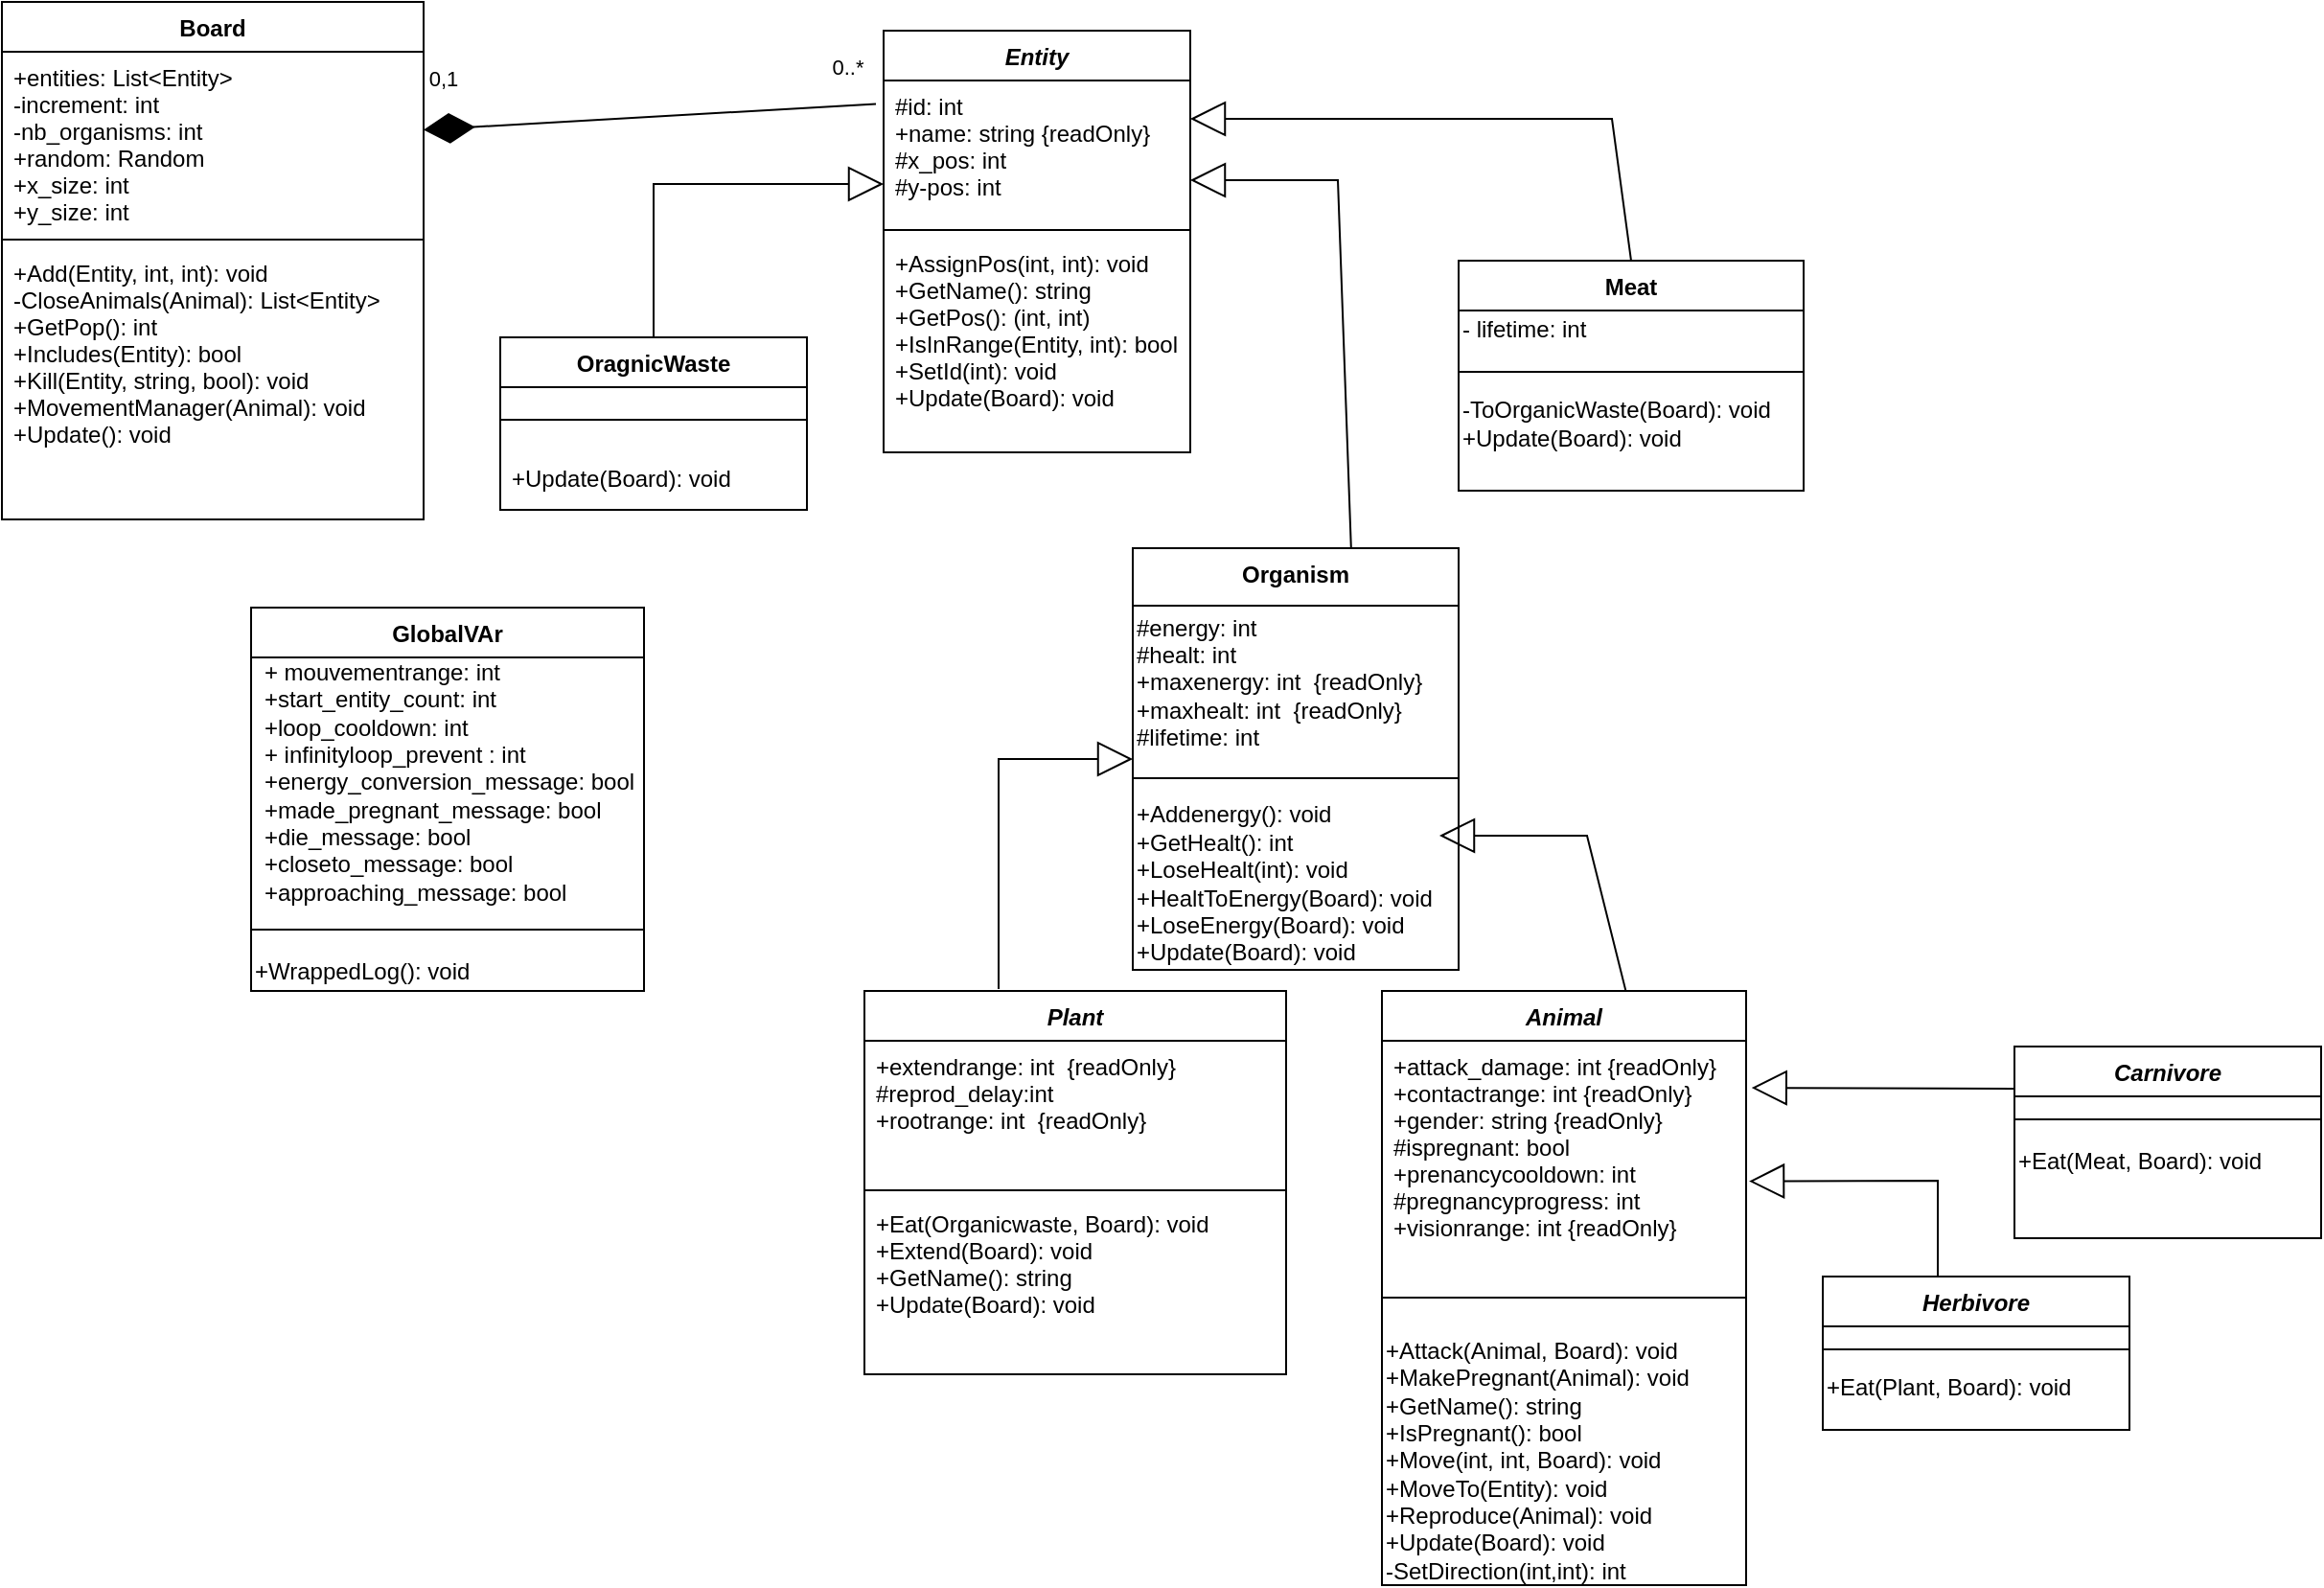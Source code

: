 <mxfile version="16.1.2" type="device"><diagram id="C5RBs43oDa-KdzZeNtuy" name="Page-1"><mxGraphModel dx="1580" dy="882" grid="1" gridSize="10" guides="1" tooltips="1" connect="1" arrows="1" fold="1" page="1" pageScale="1" pageWidth="827" pageHeight="1169" background="none" math="0" shadow="0"><root><mxCell id="WIyWlLk6GJQsqaUBKTNV-0"/><mxCell id="WIyWlLk6GJQsqaUBKTNV-1" parent="WIyWlLk6GJQsqaUBKTNV-0"/><mxCell id="zkfFHV4jXpPFQw0GAbJ--17" value="Board" style="swimlane;fontStyle=1;align=center;verticalAlign=top;childLayout=stackLayout;horizontal=1;startSize=26;horizontalStack=0;resizeParent=1;resizeLast=0;collapsible=1;marginBottom=0;rounded=0;shadow=0;strokeWidth=1;" parent="WIyWlLk6GJQsqaUBKTNV-1" vertex="1"><mxGeometry x="340" y="215" width="220" height="270" as="geometry"><mxRectangle x="550" y="140" width="160" height="26" as="alternateBounds"/></mxGeometry></mxCell><mxCell id="zkfFHV4jXpPFQw0GAbJ--18" value="+entities: List&lt;Entity&gt;&#10;-increment: int&#10;-nb_organisms: int&#10;+random: Random&#10;+x_size: int&#10;+y_size: int" style="text;align=left;verticalAlign=top;spacingLeft=4;spacingRight=4;overflow=hidden;rotatable=0;points=[[0,0.5],[1,0.5]];portConstraint=eastwest;" parent="zkfFHV4jXpPFQw0GAbJ--17" vertex="1"><mxGeometry y="26" width="220" height="94" as="geometry"/></mxCell><mxCell id="zkfFHV4jXpPFQw0GAbJ--23" value="" style="line;html=1;strokeWidth=1;align=left;verticalAlign=middle;spacingTop=-1;spacingLeft=3;spacingRight=3;rotatable=0;labelPosition=right;points=[];portConstraint=eastwest;" parent="zkfFHV4jXpPFQw0GAbJ--17" vertex="1"><mxGeometry y="120" width="220" height="8" as="geometry"/></mxCell><mxCell id="zkfFHV4jXpPFQw0GAbJ--24" value="+Add(Entity, int, int): void&#10;-CloseAnimals(Animal): List&lt;Entity&gt;&#10;+GetPop(): int&#10;+Includes(Entity): bool&#10;+Kill(Entity, string, bool): void&#10;+MovementManager(Animal): void&#10;+Update(): void" style="text;align=left;verticalAlign=top;spacingLeft=4;spacingRight=4;overflow=hidden;rotatable=0;points=[[0,0.5],[1,0.5]];portConstraint=eastwest;" parent="zkfFHV4jXpPFQw0GAbJ--17" vertex="1"><mxGeometry y="128" width="220" height="142" as="geometry"/></mxCell><mxCell id="NZFOMdaCTIEWPMmPQscC-3" value="Organism" style="swimlane;fontStyle=1;align=center;verticalAlign=top;childLayout=stackLayout;horizontal=1;startSize=30;horizontalStack=0;resizeParent=1;resizeLast=0;collapsible=1;marginBottom=0;rounded=0;shadow=0;strokeWidth=1;" parent="WIyWlLk6GJQsqaUBKTNV-1" vertex="1"><mxGeometry x="930" y="500" width="170" height="220" as="geometry"><mxRectangle x="130" y="380" width="160" height="26" as="alternateBounds"/></mxGeometry></mxCell><mxCell id="Iv5NbXPpyVyY59VfGMnv-22" value="#energy: int&lt;br&gt;#healt: int&lt;br&gt;+maxenergy: int&amp;nbsp;&amp;nbsp;{readOnly}&lt;br&gt;+maxhealt: int&amp;nbsp;&amp;nbsp;{readOnly}&lt;br&gt;#lifetime: int" style="text;html=1;align=left;verticalAlign=middle;resizable=0;points=[];autosize=1;strokeColor=none;fillColor=none;" parent="NZFOMdaCTIEWPMmPQscC-3" vertex="1"><mxGeometry y="30" width="170" height="80" as="geometry"/></mxCell><mxCell id="NZFOMdaCTIEWPMmPQscC-4" value="" style="line;html=1;strokeWidth=1;align=left;verticalAlign=middle;spacingTop=-1;spacingLeft=3;spacingRight=3;rotatable=0;labelPosition=right;points=[];portConstraint=eastwest;" parent="NZFOMdaCTIEWPMmPQscC-3" vertex="1"><mxGeometry y="110" width="170" height="20" as="geometry"/></mxCell><mxCell id="NZFOMdaCTIEWPMmPQscC-5" value="+Addenergy(): void&lt;br&gt;+GetHealt(): int&lt;br&gt;+LoseHealt(int): void&lt;br&gt;+HealtToEnergy(Board): void&lt;br&gt;+LoseEnergy(Board): void&lt;br&gt;+Update(Board): void" style="text;html=1;align=left;verticalAlign=middle;resizable=0;points=[];autosize=1;strokeColor=none;fillColor=none;" parent="NZFOMdaCTIEWPMmPQscC-3" vertex="1"><mxGeometry y="130" width="170" height="90" as="geometry"/></mxCell><mxCell id="NZFOMdaCTIEWPMmPQscC-8" value="Meat" style="swimlane;fontStyle=1;align=center;verticalAlign=top;childLayout=stackLayout;horizontal=1;startSize=26;horizontalStack=0;resizeParent=1;resizeLast=0;collapsible=1;marginBottom=0;rounded=0;shadow=0;strokeWidth=1;" parent="WIyWlLk6GJQsqaUBKTNV-1" vertex="1"><mxGeometry x="1100" y="350" width="180" height="120" as="geometry"><mxRectangle x="130" y="380" width="160" height="26" as="alternateBounds"/></mxGeometry></mxCell><mxCell id="Iv5NbXPpyVyY59VfGMnv-20" value="- lifetime: int" style="text;html=1;align=left;verticalAlign=middle;resizable=0;points=[];autosize=1;strokeColor=none;fillColor=none;" parent="NZFOMdaCTIEWPMmPQscC-8" vertex="1"><mxGeometry y="26" width="180" height="20" as="geometry"/></mxCell><mxCell id="NZFOMdaCTIEWPMmPQscC-9" value="" style="line;html=1;strokeWidth=1;align=left;verticalAlign=middle;spacingTop=-1;spacingLeft=3;spacingRight=3;rotatable=0;labelPosition=right;points=[];portConstraint=eastwest;" parent="NZFOMdaCTIEWPMmPQscC-8" vertex="1"><mxGeometry y="46" width="180" height="24" as="geometry"/></mxCell><mxCell id="Iv5NbXPpyVyY59VfGMnv-21" value="-ToOrganicWaste(Board): void&lt;br&gt;&lt;div&gt;&lt;span&gt;+Update(Board): void&lt;/span&gt;&lt;/div&gt;" style="text;html=1;align=left;verticalAlign=middle;resizable=0;points=[];autosize=1;strokeColor=none;fillColor=none;" parent="NZFOMdaCTIEWPMmPQscC-8" vertex="1"><mxGeometry y="70" width="180" height="30" as="geometry"/></mxCell><mxCell id="NZFOMdaCTIEWPMmPQscC-12" value="Herbivore" style="swimlane;fontStyle=3;align=center;verticalAlign=top;childLayout=stackLayout;horizontal=1;startSize=26;horizontalStack=0;resizeParent=1;resizeLast=0;collapsible=1;marginBottom=0;rounded=0;shadow=0;strokeWidth=1;" parent="WIyWlLk6GJQsqaUBKTNV-1" vertex="1"><mxGeometry x="1290" y="880" width="160" height="80" as="geometry"><mxRectangle x="130" y="380" width="160" height="26" as="alternateBounds"/></mxGeometry></mxCell><mxCell id="NZFOMdaCTIEWPMmPQscC-13" value="" style="line;html=1;strokeWidth=1;align=left;verticalAlign=middle;spacingTop=-1;spacingLeft=3;spacingRight=3;rotatable=0;labelPosition=right;points=[];portConstraint=eastwest;" parent="NZFOMdaCTIEWPMmPQscC-12" vertex="1"><mxGeometry y="26" width="160" height="24" as="geometry"/></mxCell><mxCell id="NZFOMdaCTIEWPMmPQscC-31" value="&lt;div&gt;&lt;span&gt;+Eat(Plant, Board): void&lt;/span&gt;&lt;/div&gt;&lt;div&gt;&lt;br&gt;&lt;/div&gt;" style="text;html=1;align=left;verticalAlign=middle;resizable=0;points=[];autosize=1;strokeColor=none;fillColor=none;" parent="NZFOMdaCTIEWPMmPQscC-12" vertex="1"><mxGeometry y="50" width="160" height="30" as="geometry"/></mxCell><mxCell id="NZFOMdaCTIEWPMmPQscC-47" value="Entity" style="swimlane;fontStyle=3;align=center;verticalAlign=top;childLayout=stackLayout;horizontal=1;startSize=26;horizontalStack=0;resizeParent=1;resizeParentMax=0;resizeLast=0;collapsible=1;marginBottom=0;" parent="WIyWlLk6GJQsqaUBKTNV-1" vertex="1"><mxGeometry x="800" y="230" width="160" height="220" as="geometry"/></mxCell><mxCell id="NZFOMdaCTIEWPMmPQscC-48" value="#id: int&#10;+name: string {readOnly}&#10;#x_pos: int&#10;#y-pos: int" style="text;strokeColor=none;fillColor=none;align=left;verticalAlign=top;spacingLeft=4;spacingRight=4;overflow=hidden;rotatable=0;points=[[0,0.5],[1,0.5]];portConstraint=eastwest;" parent="NZFOMdaCTIEWPMmPQscC-47" vertex="1"><mxGeometry y="26" width="160" height="74" as="geometry"/></mxCell><mxCell id="NZFOMdaCTIEWPMmPQscC-49" value="" style="line;strokeWidth=1;fillColor=none;align=left;verticalAlign=middle;spacingTop=-1;spacingLeft=3;spacingRight=3;rotatable=0;labelPosition=right;points=[];portConstraint=eastwest;" parent="NZFOMdaCTIEWPMmPQscC-47" vertex="1"><mxGeometry y="100" width="160" height="8" as="geometry"/></mxCell><mxCell id="NZFOMdaCTIEWPMmPQscC-50" value="+AssignPos(int, int): void&#10;+GetName(): string&#10;+GetPos(): (int, int)&#10;+IsInRange(Entity, int): bool&#10;+SetId(int): void&#10;+Update(Board): void" style="text;strokeColor=none;fillColor=none;align=left;verticalAlign=top;spacingLeft=4;spacingRight=4;overflow=hidden;rotatable=0;points=[[0,0.5],[1,0.5]];portConstraint=eastwest;fontStyle=0" parent="NZFOMdaCTIEWPMmPQscC-47" vertex="1"><mxGeometry y="108" width="160" height="112" as="geometry"/></mxCell><mxCell id="NZFOMdaCTIEWPMmPQscC-70" value="Carnivore" style="swimlane;fontStyle=3;align=center;verticalAlign=top;childLayout=stackLayout;horizontal=1;startSize=26;horizontalStack=0;resizeParent=1;resizeLast=0;collapsible=1;marginBottom=0;rounded=0;shadow=0;strokeWidth=1;" parent="WIyWlLk6GJQsqaUBKTNV-1" vertex="1"><mxGeometry x="1390" y="760" width="160" height="100" as="geometry"><mxRectangle x="130" y="380" width="160" height="26" as="alternateBounds"/></mxGeometry></mxCell><mxCell id="NZFOMdaCTIEWPMmPQscC-71" value="" style="line;html=1;strokeWidth=1;align=left;verticalAlign=middle;spacingTop=-1;spacingLeft=3;spacingRight=3;rotatable=0;labelPosition=right;points=[];portConstraint=eastwest;" parent="NZFOMdaCTIEWPMmPQscC-70" vertex="1"><mxGeometry y="26" width="160" height="24" as="geometry"/></mxCell><mxCell id="NZFOMdaCTIEWPMmPQscC-72" value="+Eat(Meat, Board): void" style="text;html=1;align=left;verticalAlign=middle;resizable=0;points=[];autosize=1;strokeColor=none;fillColor=none;" parent="NZFOMdaCTIEWPMmPQscC-70" vertex="1"><mxGeometry y="50" width="160" height="20" as="geometry"/></mxCell><mxCell id="Iv5NbXPpyVyY59VfGMnv-12" value="GlobalVAr" style="swimlane;fontStyle=1;align=center;verticalAlign=top;childLayout=stackLayout;horizontal=1;startSize=26;horizontalStack=0;resizeParent=1;resizeParentMax=0;resizeLast=0;collapsible=1;marginBottom=0;" parent="WIyWlLk6GJQsqaUBKTNV-1" vertex="1"><mxGeometry x="470" y="531" width="205" height="200" as="geometry"/></mxCell><mxCell id="Iv5NbXPpyVyY59VfGMnv-16" value="&lt;div style=&quot;text-align: left&quot;&gt;&lt;span&gt;+ mouvementrange: int&lt;/span&gt;&lt;/div&gt;&lt;div style=&quot;text-align: left&quot;&gt;&lt;span&gt;+start_entity_count: int&lt;/span&gt;&lt;/div&gt;&lt;div style=&quot;text-align: left&quot;&gt;&lt;span&gt;+loop_cooldown: int&lt;/span&gt;&lt;/div&gt;&lt;div style=&quot;text-align: left&quot;&gt;&lt;span&gt;+ infinityloop_prevent : int&lt;/span&gt;&lt;/div&gt;&lt;div style=&quot;text-align: left&quot;&gt;&lt;span&gt;+energy_conversion_message: bool&lt;/span&gt;&lt;/div&gt;&lt;div style=&quot;text-align: left&quot;&gt;&lt;span&gt;+made_pregnant_message: bool&lt;/span&gt;&lt;/div&gt;&lt;div style=&quot;text-align: left&quot;&gt;&lt;span&gt;+die_message: bool&lt;/span&gt;&lt;/div&gt;&lt;div style=&quot;text-align: left&quot;&gt;&lt;span&gt;+closeto_message: bool&lt;/span&gt;&lt;/div&gt;&lt;div style=&quot;text-align: left&quot;&gt;&lt;span&gt;+approaching_message: bool&lt;/span&gt;&lt;/div&gt;" style="text;html=1;align=center;verticalAlign=middle;resizable=0;points=[];autosize=1;strokeColor=none;fillColor=none;" parent="Iv5NbXPpyVyY59VfGMnv-12" vertex="1"><mxGeometry y="26" width="205" height="130" as="geometry"/></mxCell><mxCell id="Iv5NbXPpyVyY59VfGMnv-14" value="" style="line;strokeWidth=1;fillColor=none;align=left;verticalAlign=middle;spacingTop=-1;spacingLeft=3;spacingRight=3;rotatable=0;labelPosition=right;points=[];portConstraint=eastwest;" parent="Iv5NbXPpyVyY59VfGMnv-12" vertex="1"><mxGeometry y="156" width="205" height="24" as="geometry"/></mxCell><mxCell id="Iv5NbXPpyVyY59VfGMnv-18" value="+WrappedLog(): void" style="text;html=1;align=left;verticalAlign=middle;resizable=0;points=[];autosize=1;strokeColor=none;fillColor=none;" parent="Iv5NbXPpyVyY59VfGMnv-12" vertex="1"><mxGeometry y="180" width="205" height="20" as="geometry"/></mxCell><mxCell id="Iv5NbXPpyVyY59VfGMnv-24" value="OragnicWaste" style="swimlane;fontStyle=1;align=center;verticalAlign=top;childLayout=stackLayout;horizontal=1;startSize=26;horizontalStack=0;resizeParent=1;resizeParentMax=0;resizeLast=0;collapsible=1;marginBottom=0;" parent="WIyWlLk6GJQsqaUBKTNV-1" vertex="1"><mxGeometry x="600" y="390" width="160" height="90" as="geometry"/></mxCell><mxCell id="Iv5NbXPpyVyY59VfGMnv-26" value="" style="line;strokeWidth=1;fillColor=none;align=left;verticalAlign=middle;spacingTop=-1;spacingLeft=3;spacingRight=3;rotatable=0;labelPosition=right;points=[];portConstraint=eastwest;" parent="Iv5NbXPpyVyY59VfGMnv-24" vertex="1"><mxGeometry y="26" width="160" height="34" as="geometry"/></mxCell><mxCell id="Iv5NbXPpyVyY59VfGMnv-27" value="+Update(Board): void" style="text;strokeColor=none;fillColor=none;align=left;verticalAlign=top;spacingLeft=4;spacingRight=4;overflow=hidden;rotatable=0;points=[[0,0.5],[1,0.5]];portConstraint=eastwest;fontStyle=0" parent="Iv5NbXPpyVyY59VfGMnv-24" vertex="1"><mxGeometry y="60" width="160" height="30" as="geometry"/></mxCell><mxCell id="Iv5NbXPpyVyY59VfGMnv-28" value="Plant" style="swimlane;fontStyle=3;align=center;verticalAlign=top;childLayout=stackLayout;horizontal=1;startSize=26;horizontalStack=0;resizeParent=1;resizeParentMax=0;resizeLast=0;collapsible=1;marginBottom=0;" parent="WIyWlLk6GJQsqaUBKTNV-1" vertex="1"><mxGeometry x="790" y="731" width="220" height="200" as="geometry"/></mxCell><mxCell id="Iv5NbXPpyVyY59VfGMnv-29" value="+extendrange: int  {readOnly}&#10;#reprod_delay:int&#10;+rootrange: int  {readOnly}" style="text;strokeColor=none;fillColor=none;align=left;verticalAlign=top;spacingLeft=4;spacingRight=4;overflow=hidden;rotatable=0;points=[[0,0.5],[1,0.5]];portConstraint=eastwest;" parent="Iv5NbXPpyVyY59VfGMnv-28" vertex="1"><mxGeometry y="26" width="220" height="74" as="geometry"/></mxCell><mxCell id="Iv5NbXPpyVyY59VfGMnv-30" value="" style="line;strokeWidth=1;fillColor=none;align=left;verticalAlign=middle;spacingTop=-1;spacingLeft=3;spacingRight=3;rotatable=0;labelPosition=right;points=[];portConstraint=eastwest;" parent="Iv5NbXPpyVyY59VfGMnv-28" vertex="1"><mxGeometry y="100" width="220" height="8" as="geometry"/></mxCell><mxCell id="Iv5NbXPpyVyY59VfGMnv-31" value="+Eat(Organicwaste, Board): void&#10;+Extend(Board): void&#10;+GetName(): string&#10;+Update(Board): void" style="text;strokeColor=none;fillColor=none;align=left;verticalAlign=top;spacingLeft=4;spacingRight=4;overflow=hidden;rotatable=0;points=[[0,0.5],[1,0.5]];portConstraint=eastwest;fontStyle=0" parent="Iv5NbXPpyVyY59VfGMnv-28" vertex="1"><mxGeometry y="108" width="220" height="92" as="geometry"/></mxCell><mxCell id="Iv5NbXPpyVyY59VfGMnv-32" value="Animal" style="swimlane;fontStyle=3;align=center;verticalAlign=top;childLayout=stackLayout;horizontal=1;startSize=26;horizontalStack=0;resizeParent=1;resizeParentMax=0;resizeLast=0;collapsible=1;marginBottom=0;" parent="WIyWlLk6GJQsqaUBKTNV-1" vertex="1"><mxGeometry x="1060" y="731" width="190" height="310" as="geometry"/></mxCell><mxCell id="Iv5NbXPpyVyY59VfGMnv-33" value="+attack_damage: int {readOnly}&#10;+contactrange: int {readOnly}&#10;+gender: string {readOnly}&#10;#ispregnant: bool&#10;+prenancycooldown: int&#10;#pregnancyprogress: int&#10;+visionrange: int {readOnly}" style="text;strokeColor=none;fillColor=none;align=left;verticalAlign=top;spacingLeft=4;spacingRight=4;overflow=hidden;rotatable=0;points=[[0,0.5],[1,0.5]];portConstraint=eastwest;" parent="Iv5NbXPpyVyY59VfGMnv-32" vertex="1"><mxGeometry y="26" width="190" height="114" as="geometry"/></mxCell><mxCell id="Iv5NbXPpyVyY59VfGMnv-34" value="" style="line;strokeWidth=1;fillColor=none;align=left;verticalAlign=middle;spacingTop=-1;spacingLeft=3;spacingRight=3;rotatable=0;labelPosition=right;points=[];portConstraint=eastwest;" parent="Iv5NbXPpyVyY59VfGMnv-32" vertex="1"><mxGeometry y="140" width="190" height="40" as="geometry"/></mxCell><mxCell id="Iv5NbXPpyVyY59VfGMnv-36" value="+Attack(Animal, Board): void&lt;br&gt;+MakePregnant(Animal): void&lt;br&gt;+GetName(): string&lt;br&gt;+IsPregnant(): bool&lt;br&gt;+Move(int, int, Board): void&lt;br&gt;+MoveTo(Entity): void&lt;br&gt;+Reproduce(Animal): void&lt;br&gt;+Update(Board): void&lt;br&gt;-SetDirection(int,int): int" style="text;html=1;align=left;verticalAlign=middle;resizable=0;points=[];autosize=1;strokeColor=none;fillColor=none;" parent="Iv5NbXPpyVyY59VfGMnv-32" vertex="1"><mxGeometry y="180" width="190" height="130" as="geometry"/></mxCell><mxCell id="nAQC2rHmmmX34dEmAqNR-1" value="" style="endArrow=block;endSize=16;endFill=0;html=1;rounded=0;exitX=0.67;exitY=-0.002;exitDx=0;exitDy=0;exitPerimeter=0;" parent="WIyWlLk6GJQsqaUBKTNV-1" source="NZFOMdaCTIEWPMmPQscC-3" edge="1"><mxGeometry x="0.075" y="-34" width="160" relative="1" as="geometry"><mxPoint x="1010" y="340" as="sourcePoint"/><mxPoint x="960" y="308" as="targetPoint"/><Array as="points"><mxPoint x="1037" y="308"/></Array><mxPoint as="offset"/></mxGeometry></mxCell><mxCell id="nAQC2rHmmmX34dEmAqNR-3" value="" style="endArrow=block;endSize=16;endFill=0;html=1;rounded=0;exitX=0.5;exitY=0;exitDx=0;exitDy=0;" parent="WIyWlLk6GJQsqaUBKTNV-1" source="Iv5NbXPpyVyY59VfGMnv-24" edge="1"><mxGeometry width="160" relative="1" as="geometry"><mxPoint x="880" y="200" as="sourcePoint"/><mxPoint x="800" y="310" as="targetPoint"/><Array as="points"><mxPoint x="680" y="310"/></Array></mxGeometry></mxCell><mxCell id="nAQC2rHmmmX34dEmAqNR-4" value="" style="endArrow=block;endSize=16;endFill=0;html=1;rounded=0;exitX=0.5;exitY=0;exitDx=0;exitDy=0;" parent="WIyWlLk6GJQsqaUBKTNV-1" source="NZFOMdaCTIEWPMmPQscC-8" edge="1"><mxGeometry x="0.075" y="-34" width="160" relative="1" as="geometry"><mxPoint x="1047.2" y="579.572" as="sourcePoint"/><mxPoint x="960" y="276" as="targetPoint"/><Array as="points"><mxPoint x="1180" y="276"/></Array><mxPoint as="offset"/></mxGeometry></mxCell><mxCell id="nAQC2rHmmmX34dEmAqNR-5" value="" style="endArrow=block;endSize=16;endFill=0;html=1;rounded=0;" parent="WIyWlLk6GJQsqaUBKTNV-1" edge="1"><mxGeometry width="160" relative="1" as="geometry"><mxPoint x="860" y="730" as="sourcePoint"/><mxPoint x="930" y="610" as="targetPoint"/><Array as="points"><mxPoint x="860" y="610"/></Array></mxGeometry></mxCell><mxCell id="nAQC2rHmmmX34dEmAqNR-6" value="" style="endArrow=block;endSize=16;endFill=0;html=1;rounded=0;exitX=0.67;exitY=0.001;exitDx=0;exitDy=0;exitPerimeter=0;" parent="WIyWlLk6GJQsqaUBKTNV-1" source="Iv5NbXPpyVyY59VfGMnv-32" edge="1"><mxGeometry x="0.075" y="-34" width="160" relative="1" as="geometry"><mxPoint x="1167" y="850" as="sourcePoint"/><mxPoint x="1090" y="650" as="targetPoint"/><Array as="points"><mxPoint x="1167" y="650"/></Array><mxPoint as="offset"/></mxGeometry></mxCell><mxCell id="nAQC2rHmmmX34dEmAqNR-7" value="" style="endArrow=block;endSize=16;endFill=0;html=1;rounded=0;entryX=1.008;entryY=0.643;entryDx=0;entryDy=0;entryPerimeter=0;" parent="WIyWlLk6GJQsqaUBKTNV-1" target="Iv5NbXPpyVyY59VfGMnv-33" edge="1"><mxGeometry x="0.075" y="-34" width="160" relative="1" as="geometry"><mxPoint x="1350" y="880" as="sourcePoint"/><mxPoint x="1230" y="980" as="targetPoint"/><Array as="points"><mxPoint x="1350" y="830"/></Array><mxPoint as="offset"/></mxGeometry></mxCell><mxCell id="nAQC2rHmmmX34dEmAqNR-8" value="" style="endArrow=block;endSize=16;endFill=0;html=1;rounded=0;entryX=1.015;entryY=0.215;entryDx=0;entryDy=0;entryPerimeter=0;" parent="WIyWlLk6GJQsqaUBKTNV-1" target="Iv5NbXPpyVyY59VfGMnv-33" edge="1"><mxGeometry x="0.075" y="-34" width="160" relative="1" as="geometry"><mxPoint x="1370" y="782" as="sourcePoint"/><mxPoint x="1331.28" y="839.302" as="targetPoint"/><Array as="points"><mxPoint x="1390" y="782"/></Array><mxPoint as="offset"/></mxGeometry></mxCell><mxCell id="pljID8jwloEPzd5IMSUv-0" value="" style="endArrow=diamondThin;endFill=1;endSize=24;html=1;rounded=0;exitX=-0.025;exitY=0.166;exitDx=0;exitDy=0;exitPerimeter=0;" edge="1" parent="WIyWlLk6GJQsqaUBKTNV-1" source="NZFOMdaCTIEWPMmPQscC-48" target="zkfFHV4jXpPFQw0GAbJ--18"><mxGeometry width="160" relative="1" as="geometry"><mxPoint x="580" y="200" as="sourcePoint"/><mxPoint x="740" y="200" as="targetPoint"/></mxGeometry></mxCell><mxCell id="pljID8jwloEPzd5IMSUv-1" value="0,1" style="edgeLabel;html=1;align=center;verticalAlign=middle;resizable=0;points=[];" vertex="1" connectable="0" parent="pljID8jwloEPzd5IMSUv-0"><mxGeometry x="0.309" y="-1" relative="1" as="geometry"><mxPoint x="-72" y="-21" as="offset"/></mxGeometry></mxCell><mxCell id="pljID8jwloEPzd5IMSUv-2" value="0..*" style="edgeLabel;html=1;align=center;verticalAlign=middle;resizable=0;points=[];" vertex="1" connectable="0" parent="WIyWlLk6GJQsqaUBKTNV-1"><mxGeometry x="540.214" y="266.444" as="geometry"><mxPoint x="241" y="-18" as="offset"/></mxGeometry></mxCell></root></mxGraphModel></diagram></mxfile>